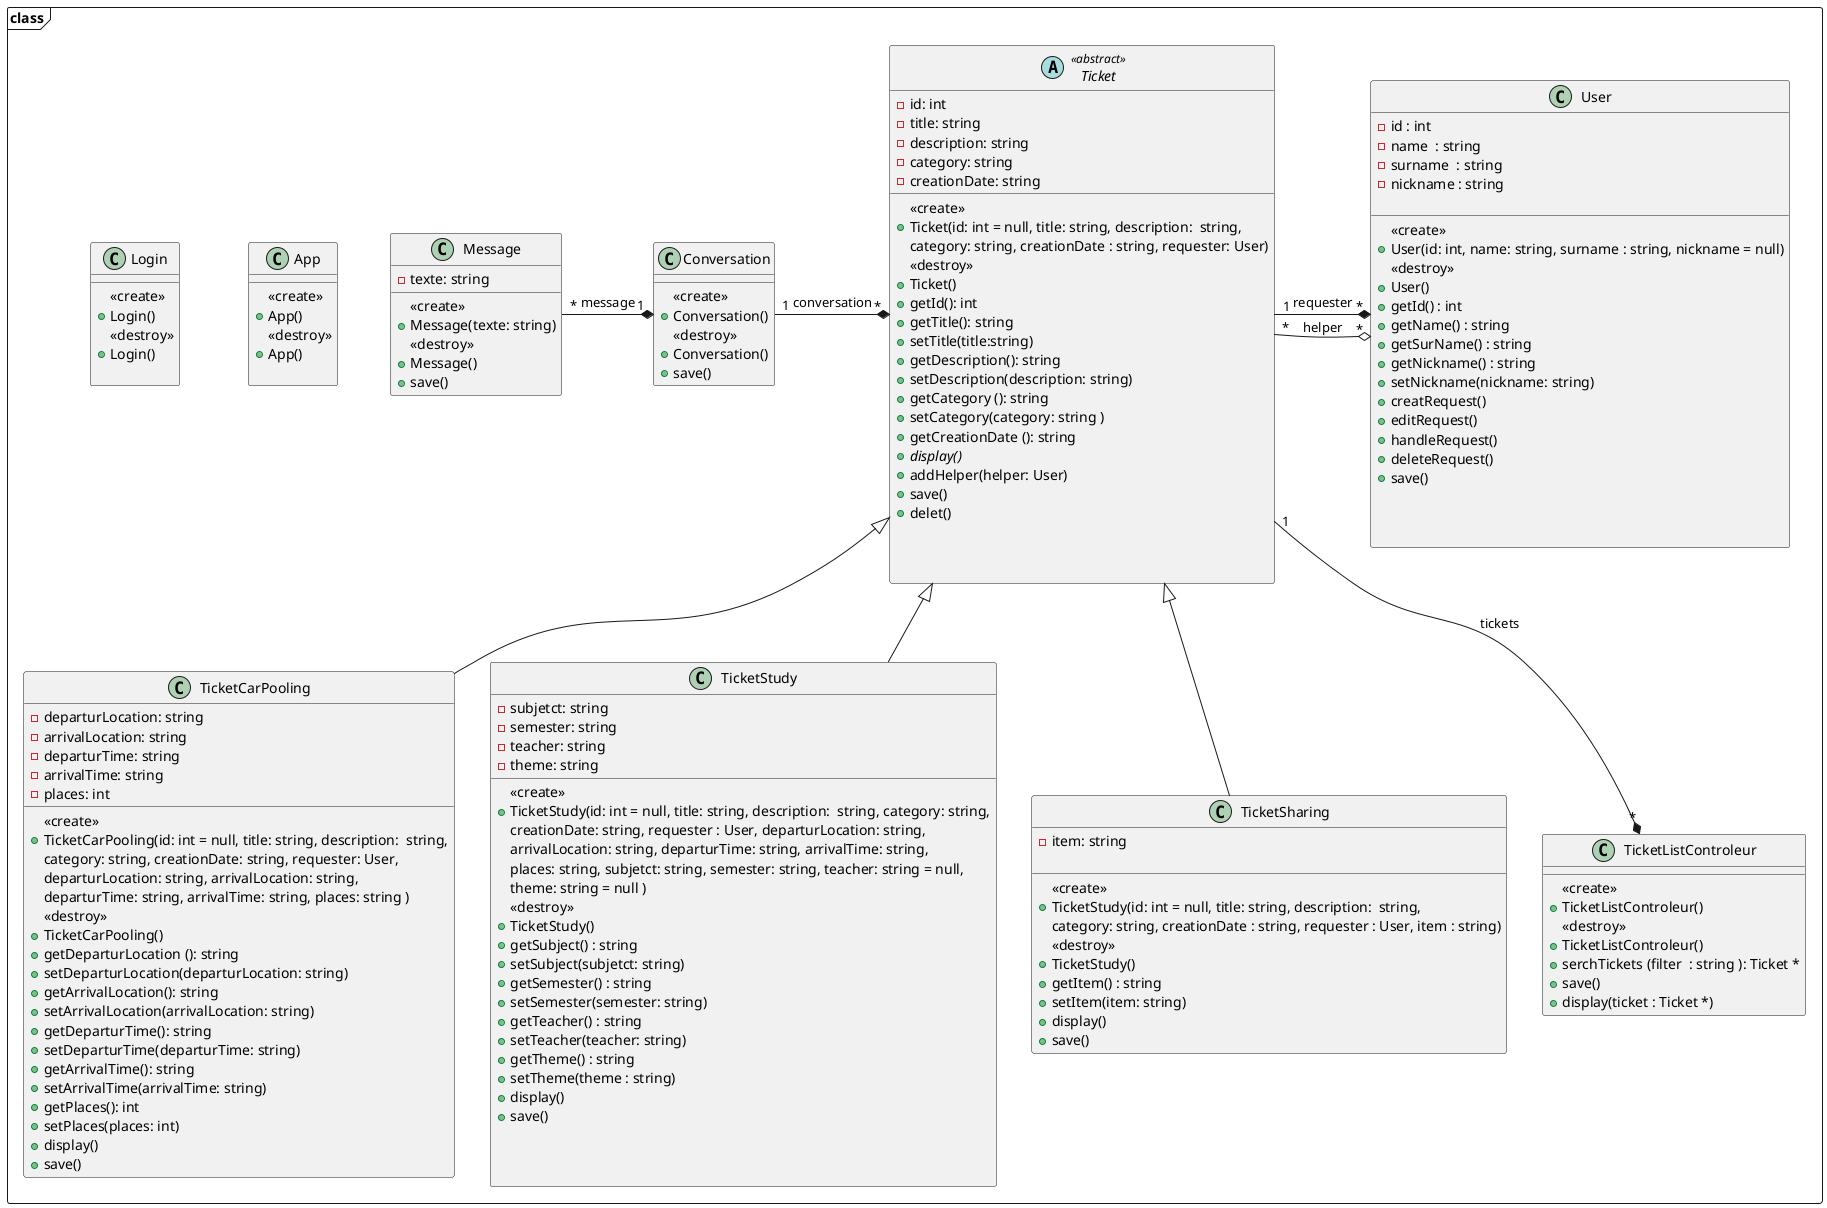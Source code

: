 @startuml
package "class" as alias <<Frame>> {

abstract class Ticket <<abstract>> {
- id: int
- title: string
- description: string 
- category: string 
- creationDate: string
__
<<create>>
+ Ticket(id: int = null, title: string, description:  string,
 category: string, creationDate : string, requester: User)
<<destroy>>
+ Ticket()
+ getId(): int
+ getTitle(): string
+ setTitle(title:string)
+ getDescription(): string
+ setDescription(description: string) 
+ getCategory (): string
+ setCategory(category: string )
+ getCreationDate (): string
{abstract}+ display()
+ addHelper(helper: User)
+ save()
+ delet()



}

class Conversation  {
__
<<create>>
+ Conversation()
<<destroy>>
+ Conversation()
+ save()
}


class Message  {
-texte: string
__
<<create>>
+ Message(texte: string)
<<destroy>>
+ Message()
+save()
}

class TicketCarPooling  {
- departurLocation: string
- arrivalLocation: string
- departurTime: string
- arrivalTime: string
- places: int
__
<<create>>
+ TicketCarPooling(id: int = null, title: string, description:  string, 
category: string, creationDate: string, requester: User,
departurLocation: string, arrivalLocation: string, 
departurTime: string, arrivalTime: string, places: string )
<<destroy>>
+ TicketCarPooling()
+ getDeparturLocation (): string
+ setDeparturLocation(departurLocation: string)
+ getArrivalLocation(): string
+ setArrivalLocation(arrivalLocation: string)
+ getDeparturTime(): string
+ setDeparturTime(departurTime: string)
+ getArrivalTime(): string
+ setArrivalTime(arrivalTime: string)
+ getPlaces(): int
+ setPlaces(places: int)
+ display()
+ save()
}



class TicketStudy  {
- subjetct: string
- semester: string
- teacher: string
- theme: string
__
<<create>>
+ TicketStudy(id: int = null, title: string, description:  string, category: string, 
creationDate: string, requester : User, departurLocation: string, 
arrivalLocation: string, departurTime: string, arrivalTime: string, 
places: string, subjetct: string, semester: string, teacher: string = null,
 theme: string = null )
<<destroy>>
+ TicketStudy()
+ getSubject() : string
+ setSubject(subjetct: string)
+ getSemester() : string
+ setSemester(semester: string)
+ getTeacher() : string
+ setTeacher(teacher: string)
+ getTheme() : string
+ setTheme(theme : string)
+ display()
+ save()



}

class TicketSharing  {
- item: string

__
<<create>>
+ TicketStudy(id: int = null, title: string, description:  string, 
category: string, creationDate : string, requester : User, item : string)
<<destroy>> 
+ TicketStudy()
+ getItem() : string
+ setItem(item: string)
+ display()
+save()
}

class User  {
- id : int
- name  : string
- surname  : string
- nickname : string

__
<<create>>
+ User(id: int, name: string, surname : string, nickname = null)
<<destroy>>
+ User()
+ getId() : int
+ getName() : string
+ getSurName() : string
+ getNickname() : string
+ setNickname(nickname: string)
+ creatRequest()
+ editRequest()
+ handleRequest()
+ deleteRequest()
+ save()



}


class TicketListControleur {
__
<<create>>
+ TicketListControleur()
<<destroy>>
+ TicketListControleur()   
+ serchTickets (filter  : string ): Ticket *
+ save()
+ display(ticket : Ticket *)
}

class App {
__
<<create>>
+ App()
<<destroy>>
+ App()   

}

class Login {
__
<<create>>
+ Login()
<<destroy>>
+ Login()   

}


Ticket <|-- TicketCarPooling
Ticket <|--TicketStudy
Ticket <|--TicketSharing
User "*" *---left- "1" Ticket : requester
User "*" o---left- "*" Ticket : helper
Ticket "*" *---left- "1" Conversation: conversation
Conversation"1" *-left-- "*" Message :message
Ticket "1" -down-* "*" TicketListControleur : tickets

}
@enduml